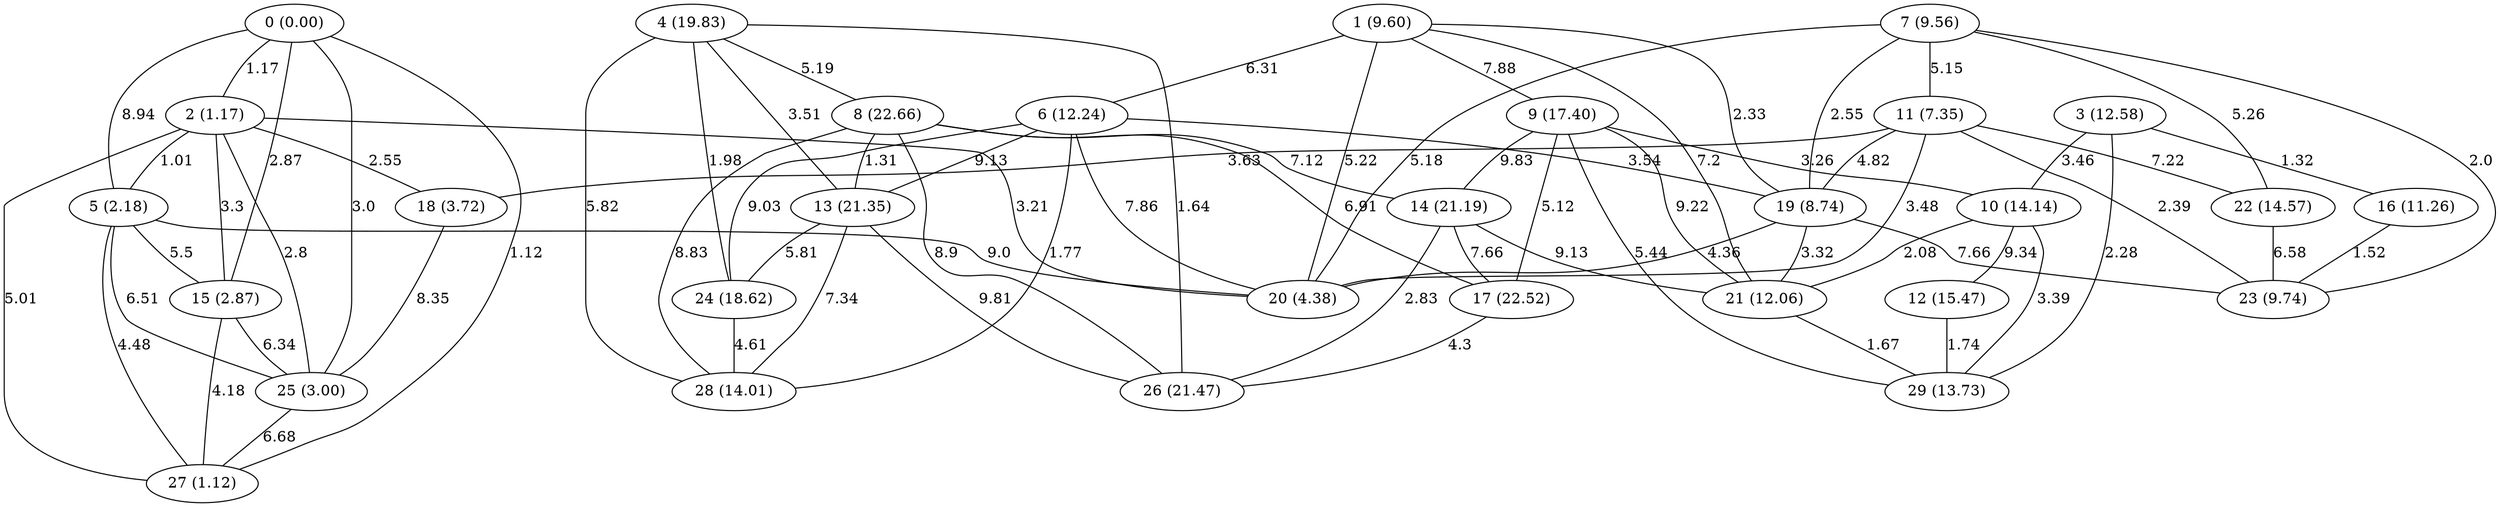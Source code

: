 graph G {
"0 (0.00)";
"1 (9.60)";
"2 (1.17)";
"3 (12.58)";
"4 (19.83)";
"5 (2.18)";
"6 (12.24)";
"7 (9.56)";
"8 (22.66)";
"9 (17.40)";
"10 (14.14)";
"11 (7.35)";
"12 (15.47)";
"13 (21.35)";
"14 (21.19)";
"15 (2.87)";
"16 (11.26)";
"17 (22.52)";
"18 (3.72)";
"19 (8.74)";
"20 (4.38)";
"21 (12.06)";
"22 (14.57)";
"23 (9.74)";
"24 (18.62)";
"25 (3.00)";
"26 (21.47)";
"27 (1.12)";
"28 (14.01)";
"29 (13.73)";
"15 (2.87)" -- "27 (1.12)" [label="4.18"];
"14 (21.19)" -- "26 (21.47)" [label="2.83"];
"19 (8.74)" -- "23 (9.74)" [label="7.66"];
"14 (21.19)" -- "21 (12.06)" [label="9.13"];
"13 (21.35)" -- "24 (18.62)" [label="5.81"];
"8 (22.66)" -- "17 (22.52)" [label="6.91"];
"5 (2.18)" -- "27 (1.12)" [label="4.48"];
"5 (2.18)" -- "20 (4.38)" [label="9.0"];
"7 (9.56)" -- "20 (4.38)" [label="5.18"];
"3 (12.58)" -- "29 (13.73)" [label="2.28"];
"2 (1.17)" -- "15 (2.87)" [label="3.3"];
"1 (9.60)" -- "20 (4.38)" [label="5.22"];
"7 (9.56)" -- "11 (7.35)" [label="5.15"];
"4 (19.83)" -- "13 (21.35)" [label="3.51"];
"7 (9.56)" -- "23 (9.74)" [label="2.0"];
"13 (21.35)" -- "26 (21.47)" [label="9.81"];
"19 (8.74)" -- "21 (12.06)" [label="3.32"];
"9 (17.40)" -- "14 (21.19)" [label="9.83"];
"2 (1.17)" -- "25 (3.00)" [label="2.8"];
"6 (12.24)" -- "19 (8.74)" [label="3.54"];
"14 (21.19)" -- "17 (22.52)" [label="7.66"];
"0 (0.00)" -- "27 (1.12)" [label="1.12"];
"6 (12.24)" -- "24 (18.62)" [label="9.03"];
"25 (3.00)" -- "27 (1.12)" [label="6.68"];
"8 (22.66)" -- "14 (21.19)" [label="7.12"];
"4 (19.83)" -- "24 (18.62)" [label="1.98"];
"16 (11.26)" -- "23 (9.74)" [label="1.52"];
"1 (9.60)" -- "21 (12.06)" [label="7.2"];
"13 (21.35)" -- "28 (14.01)" [label="7.34"];
"2 (1.17)" -- "27 (1.12)" [label="5.01"];
"1 (9.60)" -- "19 (8.74)" [label="2.33"];
"4 (19.83)" -- "26 (21.47)" [label="1.64"];
"9 (17.40)" -- "29 (13.73)" [label="5.44"];
"24 (18.62)" -- "28 (14.01)" [label="4.61"];
"6 (12.24)" -- "20 (4.38)" [label="7.86"];
"7 (9.56)" -- "22 (14.57)" [label="5.26"];
"7 (9.56)" -- "19 (8.74)" [label="2.55"];
"11 (7.35)" -- "18 (3.72)" [label="3.63"];
"12 (15.47)" -- "29 (13.73)" [label="1.74"];
"3 (12.58)" -- "10 (14.14)" [label="3.46"];
"18 (3.72)" -- "25 (3.00)" [label="8.35"];
"6 (12.24)" -- "28 (14.01)" [label="1.77"];
"6 (12.24)" -- "13 (21.35)" [label="9.13"];
"17 (22.52)" -- "26 (21.47)" [label="4.3"];
"11 (7.35)" -- "19 (8.74)" [label="4.82"];
"9 (17.40)" -- "17 (22.52)" [label="5.12"];
"10 (14.14)" -- "12 (15.47)" [label="9.34"];
"3 (12.58)" -- "16 (11.26)" [label="1.32"];
"5 (2.18)" -- "15 (2.87)" [label="5.5"];
"8 (22.66)" -- "26 (21.47)" [label="8.9"];
"21 (12.06)" -- "29 (13.73)" [label="1.67"];
"0 (0.00)" -- "25 (3.00)" [label="3.0"];
"4 (19.83)" -- "28 (14.01)" [label="5.82"];
"9 (17.40)" -- "21 (12.06)" [label="9.22"];
"1 (9.60)" -- "9 (17.40)" [label="7.88"];
"0 (0.00)" -- "15 (2.87)" [label="2.87"];
"9 (17.40)" -- "10 (14.14)" [label="3.26"];
"11 (7.35)" -- "20 (4.38)" [label="3.48"];
"11 (7.35)" -- "22 (14.57)" [label="7.22"];
"2 (1.17)" -- "18 (3.72)" [label="2.55"];
"2 (1.17)" -- "20 (4.38)" [label="3.21"];
"1 (9.60)" -- "6 (12.24)" [label="6.31"];
"4 (19.83)" -- "8 (22.66)" [label="5.19"];
"2 (1.17)" -- "5 (2.18)" [label="1.01"];
"5 (2.18)" -- "25 (3.00)" [label="6.51"];
"11 (7.35)" -- "23 (9.74)" [label="2.39"];
"0 (0.00)" -- "5 (2.18)" [label="8.94"];
"10 (14.14)" -- "29 (13.73)" [label="3.39"];
"0 (0.00)" -- "2 (1.17)" [label="1.17"];
"22 (14.57)" -- "23 (9.74)" [label="6.58"];
"19 (8.74)" -- "20 (4.38)" [label="4.36"];
"8 (22.66)" -- "28 (14.01)" [label="8.83"];
"10 (14.14)" -- "21 (12.06)" [label="2.08"];
"8 (22.66)" -- "13 (21.35)" [label="1.31"];
"15 (2.87)" -- "25 (3.00)" [label="6.34"];
}
